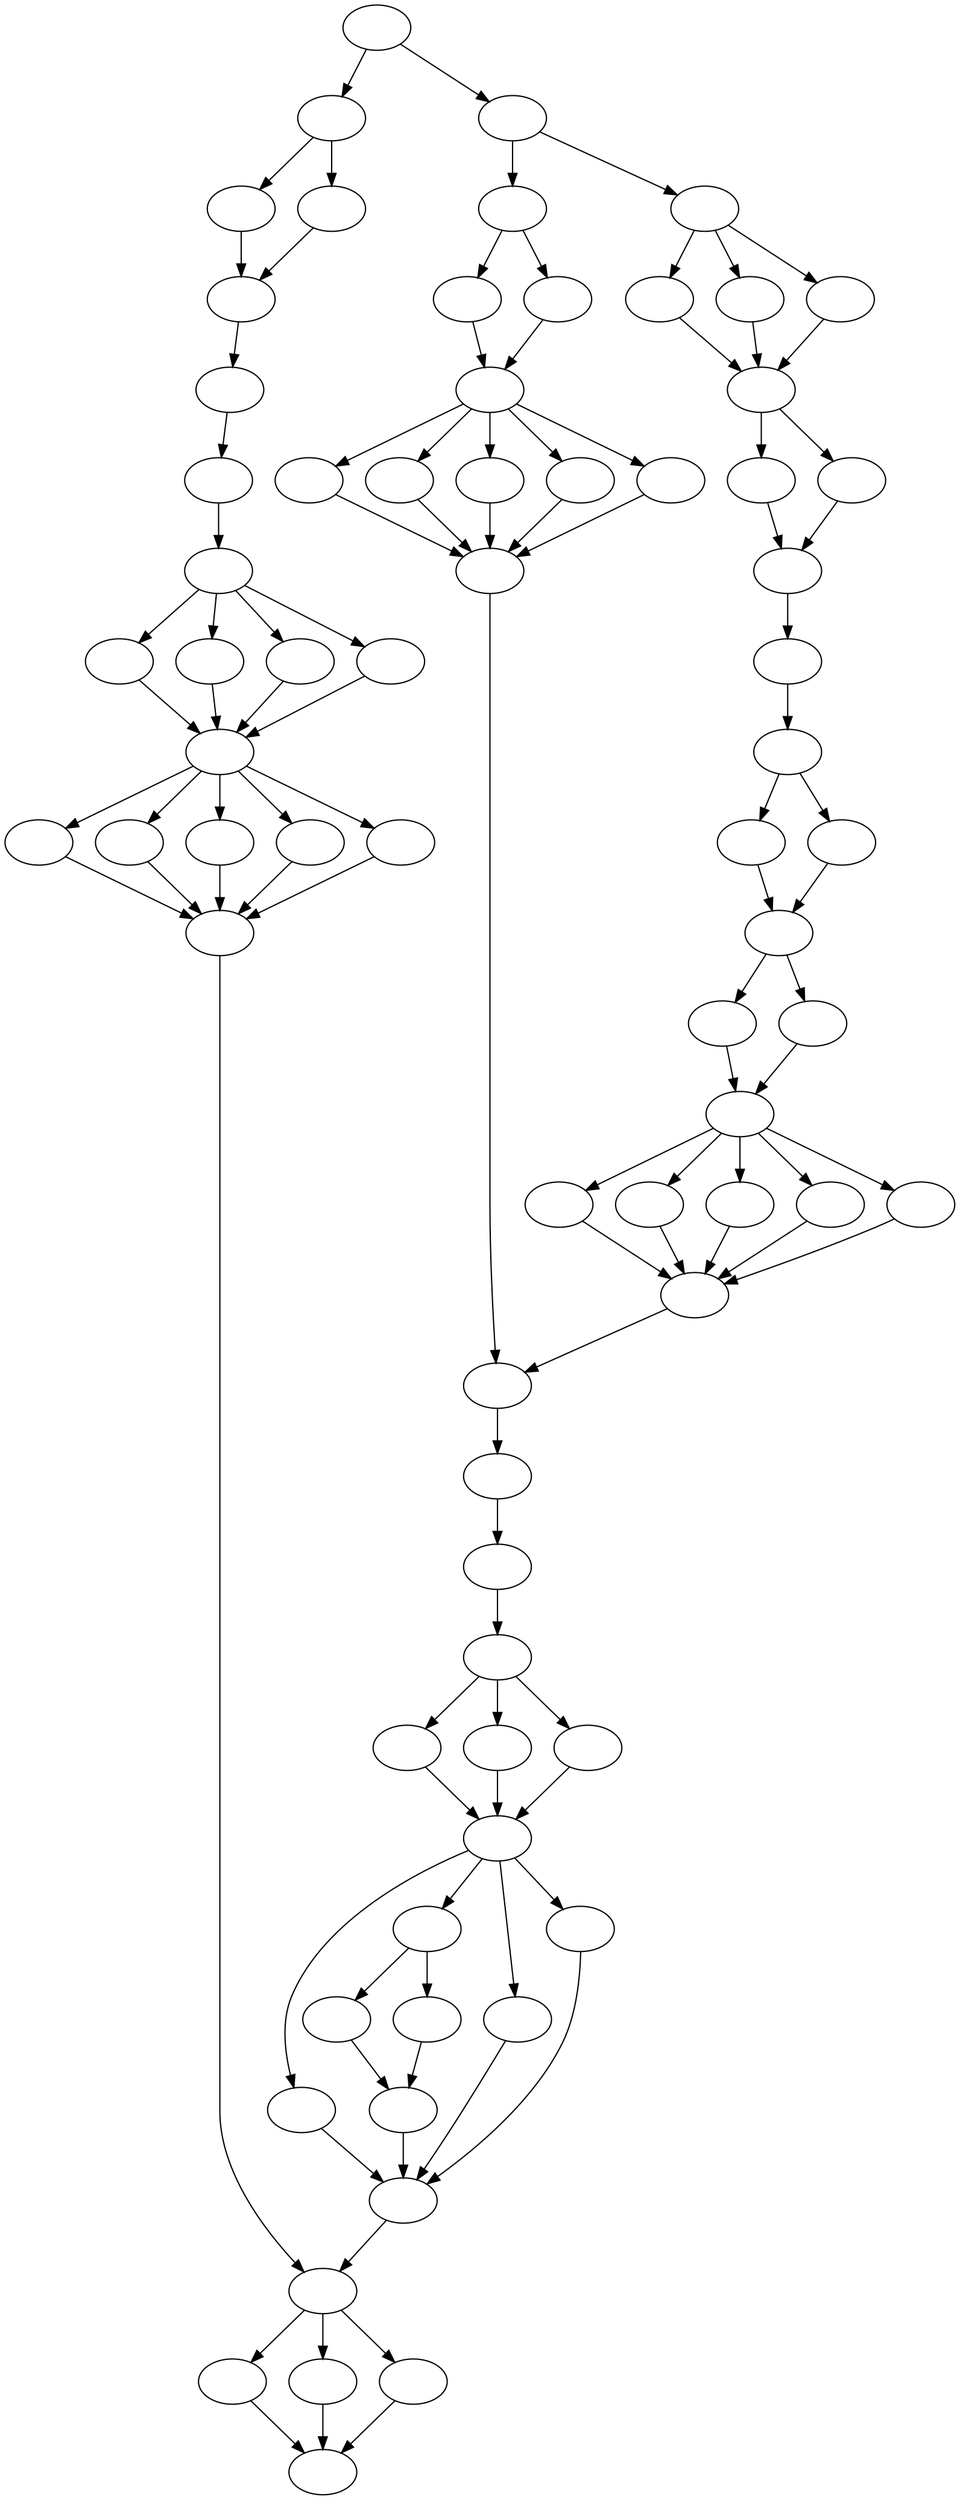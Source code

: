 strict digraph transmit_1099 {
	graph [name=transmit_1099];
	node [label="\N"];
	node0	[codeSize="\"30 b\"",
		label="",
		peek="\"0\"",
		peekType="\"void\"",
		pop="\"0\"",
		popType="\"void\"",
		push="\"0\"",
		pushType="\"void\"",
		stackSize="\"32 b\"",
		work="\"0\""];
	node1	[codeSize="\"30 b\"",
		label="",
		peek="\"0\"",
		peekType="\"void\"",
		pop="\"0\"",
		popType="\"void\"",
		push="\"0\"",
		pushType="\"void\"",
		stackSize="\"32 b\"",
		work="\"0\""];
	node0 -> node1;
	node30	[codeSize="\"0 b\"",
		contraction="{'node31': {'label': '\"WEIGHTED_ROUND_ROBIN_Splitter_992\"', 'push': '\"800\"', 'pop': '\"800\"', 'peek': '\"0\"', 'pushType': '\"int\"', '\
popType': '\"int\"', 'peekType': '\"void\"', 'codeSize': '\"36 b\"', 'stackSize': '\"64 b\"', 'work': '\"0\"'}}",
		label="",
		peek="\"0\"",
		peekType="\"void\"",
		pop="\"0\"",
		popType="\"void\"",
		push="\"800\"",
		pushType="\"bit\"",
		stackSize="\"0 b\"",
		work="\"0\""];
	node0 -> node30;
	node2	[codeSize="\"640 b\"",
		label="",
		peek="\"0\"",
		peekType="\"void\"",
		pop="\"0\"",
		popType="\"void\"",
		push="\"64\"",
		pushType="\"complex\"",
		stackSize="\"0 b\"",
		work="\"320\""];
	node1 -> node2;
	node3	[codeSize="\"640 b\"",
		label="",
		peek="\"0\"",
		peekType="\"void\"",
		pop="\"0\"",
		popType="\"void\"",
		push="\"64\"",
		pushType="\"complex\"",
		stackSize="\"0 b\"",
		work="\"320\""];
	node1 -> node3;
	node32	[codeSize="\"86 b\"",
		contraction="{'node33': {'label': '\"AnonFilter_a8_850\"', 'push': '\"24\"', 'pop': '\"24\"', 'peek': '\"24\"', 'pushType': '\"int\"', 'popType': '\"int\"', '\
peekType': '\"int\"', 'codeSize': '\"12 b\"', 'stackSize': '\"0 b\"', 'work': '\"6\"'}, 'node34': {'label': '\"conv_code_filter_851\"', 'push': '\"\
48\"', 'pop': '\"24\"', 'peek': '\"168\"', 'pushType': '\"int\"', 'popType': '\"int\"', 'peekType': '\"int\"', 'codeSize': '\"238 b\"', 'stackSize': '\"\
64 b\"', 'work': '\"47\"'}, 'node35': {'label': '\"Post_CollapsedDataParallel_1_982\"', 'push': '\"48\"', 'pop': '\"48\"', 'peek': '\"48\"', '\
pushType': '\"int\"', 'popType': '\"int\"', 'peekType': '\"int\"', 'codeSize': '\"54 b\"', 'stackSize': '\"96 b\"', 'work': '\"563\"'}, 'node36': {'\
label': '\"Identity_852\"', 'push': '\"48\"', 'pop': '\"48\"', 'peek': '\"48\"', 'pushType': '\"int\"', 'popType': '\"int\"', 'peekType': '\"\
int\"', 'codeSize': '\"12 b\"', 'stackSize': '\"32 b\"', 'work': '\"6\"'}, 'node37': {'label': '\"BPSK_855\"', 'push': '\"48\"', 'pop': '\"48\"', '\
peek': '\"48\"', 'pushType': '\"complex\"', 'popType': '\"int\"', 'peekType': '\"int\"', 'codeSize': '\"24 b\"', 'stackSize': '\"544 b\"', '\
work': '\"12\"'}, 'node38': {'label': '\"WEIGHTED_ROUND_ROBIN_Splitter_994\"', 'push': '\"48\"', 'pop': '\"48\"', 'peek': '\"0\"', 'pushType': '\"\
complex\"', 'popType': '\"complex\"', 'peekType': '\"void\"', 'codeSize': '\"36 b\"', 'stackSize': '\"64 b\"', 'work': '\"0\"'}}",
		label="",
		peek="\"0\"",
		peekType="\"void\"",
		pop="\"0\"",
		popType="\"void\"",
		push="\"24\"",
		pushType="\"int\"",
		stackSize="\"104 b\"",
		work="\"791\""];
	node30 -> node32;
	node50	[codeSize="\"48 b\"",
		label="",
		peek="\"0\"",
		peekType="\"void\"",
		pop="\"800\"",
		popType="\"int\"",
		push="\"800\"",
		pushType="\"int\"",
		stackSize="\"64 b\"",
		work="\"0\""];
	node30 -> node50;
	node4	[codeSize="\"42 b\"",
		contraction="{'node5': {'label': '\"fftshift_1d_820\"', 'push': '\"128\"', 'pop': '\"128\"', 'peek': '\"128\"', 'pushType': '\"complex\"', 'popType': '\"\
complex\"', 'peekType': '\"complex\"', 'codeSize': '\"64 b\"', 'stackSize': '\"608 b\"', 'work': '\"672\"'}, 'node6': {'label': '\"FFTReorderSimple_\
821\"', 'push': '\"128\"', 'pop': '\"128\"', 'peek': '\"128\"', 'pushType': '\"complex\"', 'popType': '\"complex\"', 'peekType': '\"complex\"', '\
codeSize': '\"68 b\"', 'stackSize': '\"1056 b\"', 'work': '\"832\"'}, 'node7': {'label': '\"FFTReorderSimple_822\"', 'push': '\"128\"', 'pop': '\"\
128\"', 'peek': '\"128\"', 'pushType': '\"complex\"', 'popType': '\"complex\"', 'peekType': '\"complex\"', 'codeSize': '\"68 b\"', 'stackSize': '\"\
1056 b\"', 'work': '\"416\"'}, 'node8': {'label': '\"FFTReorderSimple_823\"', 'push': '\"128\"', 'pop': '\"128\"', 'peek': '\"128\"', 'pushType': '\"\
complex\"', 'popType': '\"complex\"', 'peekType': '\"complex\"', 'codeSize': '\"68 b\"', 'stackSize': '\"1056 b\"', 'work': '\"208\"'}, 'node9': {'\
label': '\"FFTReorderSimple_824\"', 'push': '\"128\"', 'pop': '\"128\"', 'peek': '\"128\"', 'pushType': '\"complex\"', 'popType': '\"complex\"', '\
peekType': '\"complex\"', 'codeSize': '\"68 b\"', 'stackSize': '\"1056 b\"', 'work': '\"104\"'}, 'node10': {'label': '\"FFTReorderSimple_\
825\"', 'push': '\"128\"', 'pop': '\"128\"', 'peek': '\"128\"', 'pushType': '\"complex\"', 'popType': '\"complex\"', 'peekType': '\"complex\"', '\
codeSize': '\"68 b\"', 'stackSize': '\"1056 b\"', 'work': '\"52\"'}, 'node11': {'label': '\"CombineIDFT_826\"', 'push': '\"128\"', 'pop': '\"\
128\"', 'peek': '\"128\"', 'pushType': '\"complex\"', 'popType': '\"complex\"', 'peekType': '\"complex\"', 'codeSize': '\"394 b\"', 'stackSize': '\"\
4640 b\"', 'work': '\"159\"'}, 'node12': {'label': '\"CombineIDFT_827\"', 'push': '\"128\"', 'pop': '\"128\"', 'peek': '\"128\"', 'pushType': '\"\
complex\"', 'popType': '\"complex\"', 'peekType': '\"complex\"', 'codeSize': '\"394 b\"', 'stackSize': '\"5664 b\"', 'work': '\"314\"'}, 'node13': {'\
label': '\"CombineIDFT_828\"', 'push': '\"128\"', 'pop': '\"128\"', 'peek': '\"128\"', 'pushType': '\"complex\"', 'popType': '\"complex\"', '\
peekType': '\"complex\"', 'codeSize': '\"394 b\"', 'stackSize': '\"7712 b\"', 'work': '\"624\"'}}",
		label="",
		peek="\"0\"",
		peekType="\"void\"",
		pop="\"128\"",
		popType="\"complex\"",
		push="\"128\"",
		pushType="\"complex\"",
		stackSize="\"96 b\"",
		work="\"3381\""];
	node2 -> node4;
	node3 -> node4;
	node14	[codeSize="\"394 b\"",
		contraction="{'node15': {'label': '\"CombineIDFT_830\"', 'push': '\"128\"', 'pop': '\"128\"', 'peek': '\"128\"', 'pushType': '\"complex\"', 'popType': '\"\
complex\"', 'peekType': '\"complex\"', 'codeSize': '\"394 b\"', 'stackSize': '\"20000 b\"', 'work': '\"2484\"'}}",
		label="",
		peek="\"128\"",
		peekType="\"complex\"",
		pop="\"128\"",
		popType="\"complex\"",
		push="\"128\"",
		pushType="\"complex\"",
		stackSize="\"11808 b\"",
		work="\"3728\""];
	node4 -> node14;
	node16	[codeSize="\"432 b\"",
		label="",
		peek="\"128\"",
		peekType="\"complex\"",
		pop="\"128\"",
		popType="\"complex\"",
		push="\"128\"",
		pushType="\"complex\"",
		stackSize="\"36384 b\"",
		work="\"5476\""];
	node14 -> node16;
	node17	[codeSize="\"36 b\"",
		label="",
		peek="\"0\"",
		peekType="\"void\"",
		pop="\"128\"",
		popType="\"complex\"",
		push="\"128\"",
		pushType="\"complex\"",
		stackSize="\"544 b\"",
		work="\"0\""];
	node16 -> node17;
	node18	[codeSize="\"38 b\"",
		label="",
		peek="\"128\"",
		peekType="\"complex\"",
		pop="\"128\"",
		popType="\"complex\"",
		push="\"64\"",
		pushType="\"complex\"",
		stackSize="\"64 b\"",
		work="\"416\""];
	node17 -> node18;
	node19	[codeSize="\"12 b\"",
		label="",
		peek="\"128\"",
		peekType="\"complex\"",
		pop="\"128\"",
		popType="\"complex\"",
		push="\"128\"",
		pushType="\"complex\"",
		stackSize="\"512 b\"",
		work="\"6\""];
	node17 -> node19;
	node20	[codeSize="\"12 b\"",
		label="",
		peek="\"128\"",
		peekType="\"complex\"",
		pop="\"128\"",
		popType="\"complex\"",
		push="\"128\"",
		pushType="\"complex\"",
		stackSize="\"512 b\"",
		work="\"6\""];
	node17 -> node20;
	node21	[codeSize="\"38 b\"",
		label="",
		peek="\"128\"",
		peekType="\"complex\"",
		pop="\"128\"",
		popType="\"complex\"",
		push="\"2\"",
		pushType="\"complex\"",
		stackSize="\"64 b\"",
		work="\"323\""];
	node17 -> node21;
	node22	[codeSize="\"72 b\"",
		contraction="{'node23': {'label': '\"WEIGHTED_ROUND_ROBIN_Splitter_990\"', 'push': '\"322\"', 'pop': '\"322\"', 'peek': '\"0\"', 'pushType': '\"complex\"', '\
popType': '\"complex\"', 'peekType': '\"void\"', 'codeSize': '\"84 b\"', 'stackSize': '\"128 b\"', 'work': '\"0\"'}}",
		label="",
		peek="\"0\"",
		peekType="\"void\"",
		pop="\"322\"",
		popType="\"complex\"",
		push="\"322\"",
		pushType="\"complex\"",
		stackSize="\"128 b\"",
		work="\"0\""];
	node18 -> node22;
	node19 -> node22;
	node20 -> node22;
	node21 -> node22;
	node24	[codeSize="\"162 b\"",
		label="",
		peek="\"1\"",
		peekType="\"complex\"",
		pop="\"1\"",
		popType="\"complex\"",
		push="\"1\"",
		pushType="\"complex\"",
		stackSize="\"1536 b\"",
		work="\"134\""];
	node22 -> node24;
	node25	[codeSize="\"12 b\"",
		label="",
		peek="\"159\"",
		peekType="\"complex\"",
		pop="\"159\"",
		popType="\"complex\"",
		push="\"159\"",
		pushType="\"complex\"",
		stackSize="\"512 b\"",
		work="\"6\""];
	node22 -> node25;
	node26	[codeSize="\"202 b\"",
		label="",
		peek="\"2\"",
		peekType="\"complex\"",
		pop="\"2\"",
		popType="\"complex\"",
		push="\"1\"",
		pushType="\"complex\"",
		stackSize="\"2560 b\"",
		work="\"153\""];
	node22 -> node26;
	node27	[codeSize="\"12 b\"",
		label="",
		peek="\"159\"",
		peekType="\"complex\"",
		pop="\"159\"",
		popType="\"complex\"",
		push="\"159\"",
		pushType="\"complex\"",
		stackSize="\"512 b\"",
		work="\"6\""];
	node22 -> node27;
	node28	[codeSize="\"12 b\"",
		label="",
		peek="\"1\"",
		peekType="\"complex\"",
		pop="\"1\"",
		popType="\"complex\"",
		push="\"1\"",
		pushType="\"complex\"",
		stackSize="\"512 b\"",
		work="\"6\""];
	node22 -> node28;
	node29	[codeSize="\"78 b\"",
		label="",
		peek="\"0\"",
		peekType="\"void\"",
		pop="\"321\"",
		popType="\"complex\"",
		push="\"321\"",
		pushType="\"complex\"",
		stackSize="\"96 b\"",
		work="\"0\""];
	node24 -> node29;
	node25 -> node29;
	node26 -> node29;
	node27 -> node29;
	node28 -> node29;
	node110	[codeSize="\"42 b\"",
		contraction="{'node111': {'label': '\"WEIGHTED_ROUND_ROBIN_Splitter_1014\"', 'push': '\"882\"', 'pop': '\"882\"', 'peek': '\"0\"', 'pushType': '\"complex\"', '\
popType': '\"complex\"', 'peekType': '\"void\"', 'codeSize': '\"60 b\"', 'stackSize': '\"128 b\"', 'work': '\"0\"'}}",
		label="",
		peek="\"0\"",
		peekType="\"void\"",
		pop="\"882\"",
		popType="\"complex\"",
		push="\"882\"",
		pushType="\"complex\"",
		stackSize="\"96 b\"",
		work="\"0\""];
	node29 -> node110;
	node112	[codeSize="\"12 b\"",
		label="",
		peek="\"320\"",
		peekType="\"complex\"",
		pop="\"320\"",
		popType="\"complex\"",
		push="\"320\"",
		pushType="\"complex\"",
		stackSize="\"512 b\"",
		work="\"6\""];
	node110 -> node112;
	node113	[codeSize="\"202 b\"",
		label="",
		peek="\"2\"",
		peekType="\"complex\"",
		pop="\"2\"",
		popType="\"complex\"",
		push="\"1\"",
		pushType="\"complex\"",
		stackSize="\"2560 b\"",
		work="\"153\""];
	node110 -> node113;
	node114	[codeSize="\"12 b\"",
		label="",
		peek="\"560\"",
		peekType="\"complex\"",
		pop="\"560\"",
		popType="\"complex\"",
		push="\"560\"",
		pushType="\"complex\"",
		stackSize="\"512 b\"",
		work="\"6\""];
	node110 -> node114;
	node39	[codeSize="\"12 b\"",
		label="",
		peek="\"48\"",
		peekType="\"complex\"",
		pop="\"48\"",
		popType="\"complex\"",
		push="\"48\"",
		pushType="\"complex\"",
		stackSize="\"512 b\"",
		work="\"6\""];
	node32 -> node39;
	node40	[codeSize="\"40 b\"",
		label="",
		peek="\"0\"",
		peekType="\"void\"",
		pop="\"0\"",
		popType="\"void\"",
		push="\"4\"",
		pushType="\"complex\"",
		stackSize="\"1024 b\"",
		work="\"20\""];
	node32 -> node40;
	node51	[codeSize="\"6 b\"",
		label="",
		peek="\"0\"",
		peekType="\"void\"",
		pop="\"0\"",
		popType="\"void\"",
		push="\"16\"",
		pushType="\"int\"",
		stackSize="\"0 b\"",
		work="\"3\""];
	node50 -> node51;
	node52	[codeSize="\"12 b\"",
		label="",
		peek="\"800\"",
		peekType="\"int\"",
		pop="\"800\"",
		popType="\"int\"",
		push="\"800\"",
		pushType="\"int\"",
		stackSize="\"32 b\"",
		work="\"6\""];
	node50 -> node52;
	node53	[codeSize="\"6 b\"",
		label="",
		peek="\"0\"",
		peekType="\"void\"",
		pop="\"0\"",
		popType="\"void\"",
		push="\"48\"",
		pushType="\"int\"",
		stackSize="\"0 b\"",
		work="\"3\""];
	node50 -> node53;
	node41	[codeSize="\"42 b\"",
		contraction="{'node42': {'label': '\"AnonFilter_a10_860\"', 'push': '\"52\"', 'pop': '\"52\"', 'peek': '\"52\"', 'pushType': '\"complex\"', 'popType': '\"\
complex\"', 'peekType': '\"complex\"', 'codeSize': '\"294 b\"', 'stackSize': '\"4256 b\"', 'work': '\"468\"'}, 'node43': {'label': '\"WEIGHTED_\
ROUND_ROBIN_Splitter_996\"', 'push': '\"52\"', 'pop': '\"52\"', 'peek': '\"0\"', 'pushType': '\"complex\"', 'popType': '\"complex\"', 'peekType': '\"\
void\"', 'codeSize': '\"78 b\"', 'stackSize': '\"96 b\"', 'work': '\"0\"'}}",
		label="",
		peek="\"0\"",
		peekType="\"void\"",
		pop="\"52\"",
		popType="\"complex\"",
		push="\"52\"",
		pushType="\"complex\"",
		stackSize="\"96 b\"",
		work="\"468\""];
	node39 -> node41;
	node40 -> node41;
	node44	[codeSize="\"14 b\"",
		label="",
		peek="\"0\"",
		peekType="\"void\"",
		pop="\"0\"",
		popType="\"void\"",
		push="\"6\"",
		pushType="\"complex\"",
		stackSize="\"512 b\"",
		work="\"7\""];
	node41 -> node44;
	node45	[codeSize="\"12 b\"",
		label="",
		peek="\"26\"",
		peekType="\"complex\"",
		pop="\"26\"",
		popType="\"complex\"",
		push="\"26\"",
		pushType="\"complex\"",
		stackSize="\"512 b\"",
		work="\"6\""];
	node41 -> node45;
	node46	[codeSize="\"14 b\"",
		label="",
		peek="\"0\"",
		peekType="\"void\"",
		pop="\"0\"",
		popType="\"void\"",
		push="\"1\"",
		pushType="\"complex\"",
		stackSize="\"512 b\"",
		work="\"7\""];
	node41 -> node46;
	node47	[codeSize="\"12 b\"",
		label="",
		peek="\"26\"",
		peekType="\"complex\"",
		pop="\"26\"",
		popType="\"complex\"",
		push="\"26\"",
		pushType="\"complex\"",
		stackSize="\"512 b\"",
		work="\"6\""];
	node41 -> node47;
	node48	[codeSize="\"14 b\"",
		label="",
		peek="\"0\"",
		peekType="\"void\"",
		pop="\"0\"",
		popType="\"void\"",
		push="\"5\"",
		pushType="\"complex\"",
		stackSize="\"512 b\"",
		work="\"7\""];
	node41 -> node48;
	node49	[codeSize="\"90 b\"",
		label="",
		peek="\"0\"",
		peekType="\"void\"",
		pop="\"64\"",
		popType="\"complex\"",
		push="\"64\"",
		pushType="\"complex\"",
		stackSize="\"160 b\"",
		work="\"0\""];
	node44 -> node49;
	node45 -> node49;
	node46 -> node49;
	node47 -> node49;
	node48 -> node49;
	node83	[codeSize="\"42 b\"",
		contraction="{'node84': {'label': '\"fftshift_1d_912\"', 'push': '\"448\"', 'pop': '\"448\"', 'peek': '\"448\"', 'pushType': '\"complex\"', 'popType': '\"\
complex\"', 'peekType': '\"complex\"', 'codeSize': '\"64 b\"', 'stackSize': '\"608 b\"', 'work': '\"672\"'}, 'node85': {'label': '\"FFTReorderSimple_\
913\"', 'push': '\"448\"', 'pop': '\"448\"', 'peek': '\"448\"', 'pushType': '\"complex\"', 'popType': '\"complex\"', 'peekType': '\"complex\"', '\
codeSize': '\"68 b\"', 'stackSize': '\"1056 b\"', 'work': '\"832\"'}, 'node86': {'label': '\"FFTReorderSimple_914\"', 'push': '\"448\"', '\
pop': '\"448\"', 'peek': '\"448\"', 'pushType': '\"complex\"', 'popType': '\"complex\"', 'peekType': '\"complex\"', 'codeSize': '\"68 b\"', '\
stackSize': '\"1056 b\"', 'work': '\"416\"'}, 'node87': {'label': '\"FFTReorderSimple_915\"', 'push': '\"448\"', 'pop': '\"448\"', 'peek': '\"\
448\"', 'pushType': '\"complex\"', 'popType': '\"complex\"', 'peekType': '\"complex\"', 'codeSize': '\"68 b\"', 'stackSize': '\"1056 b\"', '\
work': '\"208\"'}, 'node88': {'label': '\"FFTReorderSimple_916\"', 'push': '\"448\"', 'pop': '\"448\"', 'peek': '\"448\"', 'pushType': '\"complex\"', '\
popType': '\"complex\"', 'peekType': '\"complex\"', 'codeSize': '\"68 b\"', 'stackSize': '\"1056 b\"', 'work': '\"104\"'}, 'node89': {'label': '\"\
FFTReorderSimple_917\"', 'push': '\"448\"', 'pop': '\"448\"', 'peek': '\"448\"', 'pushType': '\"complex\"', 'popType': '\"complex\"', 'peekType': '\"\
complex\"', 'codeSize': '\"68 b\"', 'stackSize': '\"1056 b\"', 'work': '\"52\"'}, 'node90': {'label': '\"CombineIDFT_918\"', 'push': '\"448\"', '\
pop': '\"448\"', 'peek': '\"448\"', 'pushType': '\"complex\"', 'popType': '\"complex\"', 'peekType': '\"complex\"', 'codeSize': '\"394 b\"', '\
stackSize': '\"4640 b\"', 'work': '\"159\"'}, 'node91': {'label': '\"CombineIDFT_919\"', 'push': '\"448\"', 'pop': '\"448\"', 'peek': '\"448\"', '\
pushType': '\"complex\"', 'popType': '\"complex\"', 'peekType': '\"complex\"', 'codeSize': '\"394 b\"', 'stackSize': '\"5664 b\"', 'work': '\"\
314\"'}, 'node92': {'label': '\"CombineIDFT_920\"', 'push': '\"448\"', 'pop': '\"448\"', 'peek': '\"448\"', 'pushType': '\"complex\"', 'popType': '\"\
complex\"', 'peekType': '\"complex\"', 'codeSize': '\"394 b\"', 'stackSize': '\"7712 b\"', 'work': '\"624\"'}}",
		label="",
		peek="\"0\"",
		peekType="\"void\"",
		pop="\"448\"",
		popType="\"complex\"",
		push="\"448\"",
		pushType="\"complex\"",
		stackSize="\"96 b\"",
		work="\"3381\""];
	node49 -> node83;
	node93	[codeSize="\"394 b\"",
		contraction="{'node94': {'label': '\"CombineIDFT_922\"', 'push': '\"448\"', 'pop': '\"448\"', 'peek': '\"448\"', 'pushType': '\"complex\"', 'popType': '\"\
complex\"', 'peekType': '\"complex\"', 'codeSize': '\"394 b\"', 'stackSize': '\"20000 b\"', 'work': '\"2484\"'}}",
		label="",
		peek="\"448\"",
		peekType="\"complex\"",
		pop="\"448\"",
		popType="\"complex\"",
		push="\"448\"",
		pushType="\"complex\"",
		stackSize="\"11808 b\"",
		work="\"3728\""];
	node83 -> node93;
	node54	[codeSize="\"60 b\"",
		contraction="{'node55': {'label': '\"WEIGHTED_ROUND_ROBIN_Splitter_1000\"', 'push': '\"864\"', 'pop': '\"864\"', 'peek': '\"0\"', 'pushType': '\"int\"', '\
popType': '\"int\"', 'peekType': '\"void\"', 'codeSize': '\"30 b\"', 'stackSize': '\"32 b\"', 'work': '\"0\"'}}",
		label="",
		peek="\"0\"",
		peekType="\"void\"",
		pop="\"864\"",
		popType="\"int\"",
		push="\"864\"",
		pushType="\"int\"",
		stackSize="\"128 b\"",
		work="\"0\""];
	node51 -> node54;
	node52 -> node54;
	node53 -> node54;
	node56	[codeSize="\"12 b\"",
		label="",
		peek="\"864\"",
		peekType="\"int\"",
		pop="\"864\"",
		popType="\"int\"",
		push="\"864\"",
		pushType="\"int\"",
		stackSize="\"32 b\"",
		work="\"6\""];
	node54 -> node56;
	node57	[codeSize="\"90 b\"",
		label="",
		peek="\"0\"",
		peekType="\"void\"",
		pop="\"0\"",
		popType="\"void\"",
		push="\"864\"",
		pushType="\"int\"",
		stackSize="\"64 b\"",
		work="\"52\""];
	node54 -> node57;
	node58	[codeSize="\"30 b\"",
		contraction="{'node59': {'label': '\"xor_pair_876\"', 'push': '\"864\"', 'pop': '\"1728\"', 'peek': '\"1728\"', 'pushType': '\"int\"', 'popType': '\"int\"', '\
peekType': '\"int\"', 'codeSize': '\"18 b\"', 'stackSize': '\"64 b\"', 'work': '\"10\"'}}",
		label="",
		peek="\"0\"",
		peekType="\"void\"",
		pop="\"1728\"",
		popType="\"int\"",
		push="\"1728\"",
		pushType="\"int\"",
		stackSize="\"32 b\"",
		work="\"10\""];
	node56 -> node58;
	node57 -> node58;
	node60	[codeSize="\"66 b\"",
		label="",
		peek="\"864\"",
		peekType="\"int\"",
		pop="\"864\"",
		popType="\"int\"",
		push="\"864\"",
		pushType="\"int\"",
		stackSize="\"96 b\"",
		work="\"6912\""];
	node58 -> node60;
	node61	[codeSize="\"12 b\"",
		contraction="{'node62': {'label': '\"conv_code_filter_881\"', 'push': '\"1728\"', 'pop': '\"864\"', 'peek': '\"6048\"', 'pushType': '\"int\"', 'popType': '\"\
int\"', 'peekType': '\"int\"', 'codeSize': '\"238 b\"', 'stackSize': '\"64 b\"', 'work': '\"47\"'}, 'node63': {'label': '\"puncture_1_882\"', '\
push': '\"1152\"', 'pop': '\"1728\"', 'peek': '\"1728\"', 'pushType': '\"int\"', 'popType': '\"int\"', 'peekType': '\"int\"', 'codeSize': '\"\
60 b\"', 'stackSize': '\"0 b\"', 'work': '\"30\"'}, 'node64': {'label': '\"Post_CollapsedDataParallel_1_983\"', 'push': '\"1152\"', 'pop': '\"\
1152\"', 'peek': '\"1152\"', 'pushType': '\"int\"', 'popType': '\"int\"', 'peekType': '\"int\"', 'codeSize': '\"54 b\"', 'stackSize': '\"96 \
b\"', 'work': '\"2147\"'}, 'node65': {'label': '\"Identity_883\"', 'push': '\"1152\"', 'pop': '\"1152\"', 'peek': '\"1152\"', 'pushType': '\"\
int\"', 'popType': '\"int\"', 'peekType': '\"int\"', 'codeSize': '\"12 b\"', 'stackSize': '\"32 b\"', 'work': '\"6\"'}, 'node66': {'label': '\"\
WEIGHTED_ROUND_ROBIN_Splitter_1002\"', 'push': '\"1152\"', 'pop': '\"1152\"', 'peek': '\"0\"', 'pushType': '\"int\"', 'popType': '\"int\"', '\
peekType': '\"void\"', 'codeSize': '\"42 b\"', 'stackSize': '\"96 b\"', 'work': '\"0\"'}}",
		label="",
		peek="\"864\"",
		peekType="\"int\"",
		pop="\"864\"",
		popType="\"int\"",
		push="\"864\"",
		pushType="\"int\"",
		stackSize="\"0 b\"",
		work="\"2236\""];
	node60 -> node61;
	node67	[codeSize="\"12 b\"",
		label="",
		peek="\"576\"",
		peekType="\"int\"",
		pop="\"576\"",
		popType="\"int\"",
		push="\"576\"",
		pushType="\"int\"",
		stackSize="\"32 b\"",
		work="\"6\""];
	node61 -> node67;
	node68	[codeSize="\"24 b\"",
		label="",
		peek="\"576\"",
		peekType="\"int\"",
		pop="\"576\"",
		popType="\"int\"",
		push="\"576\"",
		pushType="\"int\"",
		stackSize="\"64 b\"",
		work="\"12\""];
	node61 -> node68;
	node69	[codeSize="\"42 b\"",
		contraction="{'node70': {'label': '\"QAM16_899\"', 'push': '\"288\"', 'pop': '\"1152\"', 'peek': '\"1152\"', 'pushType': '\"complex\"', 'popType': '\"int\"', '\
peekType': '\"int\"', 'codeSize': '\"126 b\"', 'stackSize': '\"640 b\"', 'work': '\"115\"'}, 'node71': {'label': '\"WEIGHTED_ROUND_ROBIN_\
Splitter_1004\"', 'push': '\"288\"', 'pop': '\"288\"', 'peek': '\"0\"', 'pushType': '\"complex\"', 'popType': '\"complex\"', 'peekType': '\"\
void\"', 'codeSize': '\"36 b\"', 'stackSize': '\"64 b\"', 'work': '\"0\"'}}",
		label="",
		peek="\"0\"",
		peekType="\"void\"",
		pop="\"1152\"",
		popType="\"int\"",
		push="\"1152\"",
		pushType="\"int\"",
		stackSize="\"96 b\"",
		work="\"115\""];
	node67 -> node69;
	node68 -> node69;
	node72	[codeSize="\"12 b\"",
		label="",
		peek="\"288\"",
		peekType="\"complex\"",
		pop="\"288\"",
		popType="\"complex\"",
		push="\"288\"",
		pushType="\"complex\"",
		stackSize="\"512 b\"",
		work="\"6\""];
	node69 -> node72;
	node73	[codeSize="\"460 b\"",
		label="",
		peek="\"0\"",
		peekType="\"void\"",
		pop="\"0\"",
		popType="\"void\"",
		push="\"24\"",
		pushType="\"complex\"",
		stackSize="\"2624 b\"",
		work="\"225\""];
	node69 -> node73;
	node74	[codeSize="\"42 b\"",
		contraction="{'node75': {'label': '\"AnonFilter_a10_904\"', 'push': '\"312\"', 'pop': '\"312\"', 'peek': '\"312\"', 'pushType': '\"complex\"', 'popType': '\"\
complex\"', 'peekType': '\"complex\"', 'codeSize': '\"294 b\"', 'stackSize': '\"4256 b\"', 'work': '\"468\"'}, 'node76': {'label': '\"WEIGHTED_\
ROUND_ROBIN_Splitter_1006\"', 'push': '\"312\"', 'pop': '\"312\"', 'peek': '\"0\"', 'pushType': '\"complex\"', 'popType': '\"complex\"', 'peekType': '\"\
void\"', 'codeSize': '\"78 b\"', 'stackSize': '\"96 b\"', 'work': '\"0\"'}}",
		label="",
		peek="\"0\"",
		peekType="\"void\"",
		pop="\"312\"",
		popType="\"complex\"",
		push="\"312\"",
		pushType="\"complex\"",
		stackSize="\"96 b\"",
		work="\"468\""];
	node72 -> node74;
	node73 -> node74;
	node77	[codeSize="\"14 b\"",
		label="",
		peek="\"0\"",
		peekType="\"void\"",
		pop="\"0\"",
		popType="\"void\"",
		push="\"36\"",
		pushType="\"complex\"",
		stackSize="\"512 b\"",
		work="\"7\""];
	node74 -> node77;
	node78	[codeSize="\"12 b\"",
		label="",
		peek="\"156\"",
		peekType="\"complex\"",
		pop="\"156\"",
		popType="\"complex\"",
		push="\"156\"",
		pushType="\"complex\"",
		stackSize="\"512 b\"",
		work="\"6\""];
	node74 -> node78;
	node79	[codeSize="\"14 b\"",
		label="",
		peek="\"0\"",
		peekType="\"void\"",
		pop="\"0\"",
		popType="\"void\"",
		push="\"6\"",
		pushType="\"complex\"",
		stackSize="\"512 b\"",
		work="\"7\""];
	node74 -> node79;
	node80	[codeSize="\"12 b\"",
		label="",
		peek="\"156\"",
		peekType="\"complex\"",
		pop="\"156\"",
		popType="\"complex\"",
		push="\"156\"",
		pushType="\"complex\"",
		stackSize="\"512 b\"",
		work="\"6\""];
	node74 -> node80;
	node81	[codeSize="\"14 b\"",
		label="",
		peek="\"0\"",
		peekType="\"void\"",
		pop="\"0\"",
		popType="\"void\"",
		push="\"30\"",
		pushType="\"complex\"",
		stackSize="\"512 b\"",
		work="\"7\""];
	node74 -> node81;
	node82	[codeSize="\"90 b\"",
		label="",
		peek="\"0\"",
		peekType="\"void\"",
		pop="\"384\"",
		popType="\"complex\"",
		push="\"384\"",
		pushType="\"complex\"",
		stackSize="\"160 b\"",
		work="\"0\""];
	node77 -> node82;
	node78 -> node82;
	node79 -> node82;
	node80 -> node82;
	node81 -> node82;
	node82 -> node83;
	node95	[codeSize="\"432 b\"",
		label="",
		peek="\"448\"",
		peekType="\"complex\"",
		pop="\"448\"",
		popType="\"complex\"",
		push="\"448\"",
		pushType="\"complex\"",
		stackSize="\"36384 b\"",
		work="\"5476\""];
	node93 -> node95;
	node96	[codeSize="\"30 b\"",
		label="",
		peek="\"0\"",
		peekType="\"void\"",
		pop="\"448\"",
		popType="\"complex\"",
		push="\"448\"",
		pushType="\"complex\"",
		stackSize="\"544 b\"",
		work="\"0\""];
	node95 -> node96;
	node97	[codeSize="\"38 b\"",
		label="",
		peek="\"448\"",
		peekType="\"complex\"",
		pop="\"448\"",
		popType="\"complex\"",
		push="\"112\"",
		pushType="\"complex\"",
		stackSize="\"64 b\"",
		work="\"368\""];
	node96 -> node97;
	node98	[codeSize="\"12 b\"",
		label="",
		peek="\"448\"",
		peekType="\"complex\"",
		pop="\"448\"",
		popType="\"complex\"",
		push="\"448\"",
		pushType="\"complex\"",
		stackSize="\"512 b\"",
		work="\"6\""];
	node96 -> node98;
	node99	[codeSize="\"38 b\"",
		label="",
		peek="\"448\"",
		peekType="\"complex\"",
		pop="\"448\"",
		popType="\"complex\"",
		push="\"7\"",
		pushType="\"complex\"",
		stackSize="\"64 b\"",
		work="\"323\""];
	node96 -> node99;
	node100	[codeSize="\"54 b\"",
		contraction="{'node101': {'label': '\"WEIGHTED_ROUND_ROBIN_Splitter_1010\"', 'push': '\"567\"', 'pop': '\"567\"', 'peek': '\"0\"', 'pushType': '\"complex\"', '\
popType': '\"complex\"', 'peekType': '\"void\"', 'codeSize': '\"66 b\"', 'stackSize': '\"96 b\"', 'work': '\"0\"'}}",
		label="",
		peek="\"0\"",
		peekType="\"void\"",
		pop="\"567\"",
		popType="\"complex\"",
		push="\"567\"",
		pushType="\"complex\"",
		stackSize="\"96 b\"",
		work="\"0\""];
	node97 -> node100;
	node98 -> node100;
	node99 -> node100;
	node102	[codeSize="\"12 b\"",
		label="",
		peek="\"1\"",
		peekType="\"complex\"",
		pop="\"1\"",
		popType="\"complex\"",
		push="\"1\"",
		pushType="\"complex\"",
		stackSize="\"512 b\"",
		work="\"6\""];
	node100 -> node102;
	node103	[codeSize="\"42 b\"",
		label="",
		peek="\"0\"",
		peekType="\"void\"",
		pop="\"486\"",
		popType="\"complex\"",
		push="\"486\"",
		pushType="\"complex\"",
		stackSize="\"96 b\"",
		work="\"0\""];
	node100 -> node103;
	node107	[codeSize="\"12 b\"",
		label="",
		peek="\"79\"",
		peekType="\"complex\"",
		pop="\"79\"",
		popType="\"complex\"",
		push="\"79\"",
		pushType="\"complex\"",
		stackSize="\"512 b\"",
		work="\"6\""];
	node100 -> node107;
	node108	[codeSize="\"162 b\"",
		label="",
		peek="\"1\"",
		peekType="\"complex\"",
		pop="\"1\"",
		popType="\"complex\"",
		push="\"1\"",
		pushType="\"complex\"",
		stackSize="\"1536 b\"",
		work="\"134\""];
	node100 -> node108;
	node109	[codeSize="\"66 b\"",
		label="",
		peek="\"0\"",
		peekType="\"void\"",
		pop="\"561\"",
		popType="\"complex\"",
		push="\"561\"",
		pushType="\"complex\"",
		stackSize="\"96 b\"",
		work="\"0\""];
	node102 -> node109;
	node104	[codeSize="\"12 b\"",
		label="",
		peek="\"474\"",
		peekType="\"complex\"",
		pop="\"474\"",
		popType="\"complex\"",
		push="\"474\"",
		pushType="\"complex\"",
		stackSize="\"512 b\"",
		work="\"6\""];
	node103 -> node104;
	node105	[codeSize="\"202 b\"",
		label="",
		peek="\"12\"",
		peekType="\"complex\"",
		pop="\"12\"",
		popType="\"complex\"",
		push="\"6\"",
		pushType="\"complex\"",
		stackSize="\"2560 b\"",
		work="\"153\""];
	node103 -> node105;
	node107 -> node109;
	node108 -> node109;
	node109 -> node110;
	node106	[codeSize="\"36 b\"",
		label="",
		peek="\"0\"",
		peekType="\"void\"",
		pop="\"480\"",
		popType="\"complex\"",
		push="\"480\"",
		pushType="\"complex\"",
		stackSize="\"64 b\"",
		work="\"0\""];
	node104 -> node106;
	node105 -> node106;
	node106 -> node109;
	node115	[codeSize="\"54 b\"",
		contraction="{'node116': {'label': '\"output_c_939\"', 'push': '\"0\"', 'pop': '\"881\"', 'peek': '\"881\"', 'pushType': '\"void\"', 'popType': '\"complex\"', '\
peekType': '\"complex\"', 'codeSize': '\"34 b\"', 'stackSize': '\"576 b\"', 'work': '\"13\"'}}",
		label="",
		peek="\"0\"",
		peekType="\"void\"",
		pop="\"881\"",
		popType="\"complex\"",
		push="\"881\"",
		pushType="\"complex\"",
		stackSize="\"96 b\"",
		work="\"13\""];
	node112 -> node115;
	node113 -> node115;
	node114 -> node115;
}
